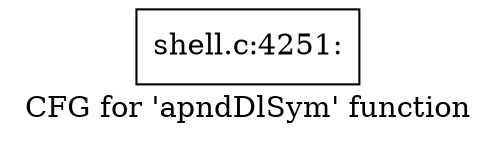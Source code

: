 digraph "CFG for 'apndDlSym' function" {
	label="CFG for 'apndDlSym' function";

	Node0x56027692d900 [shape=record,label="{shell.c:4251:}"];
}
